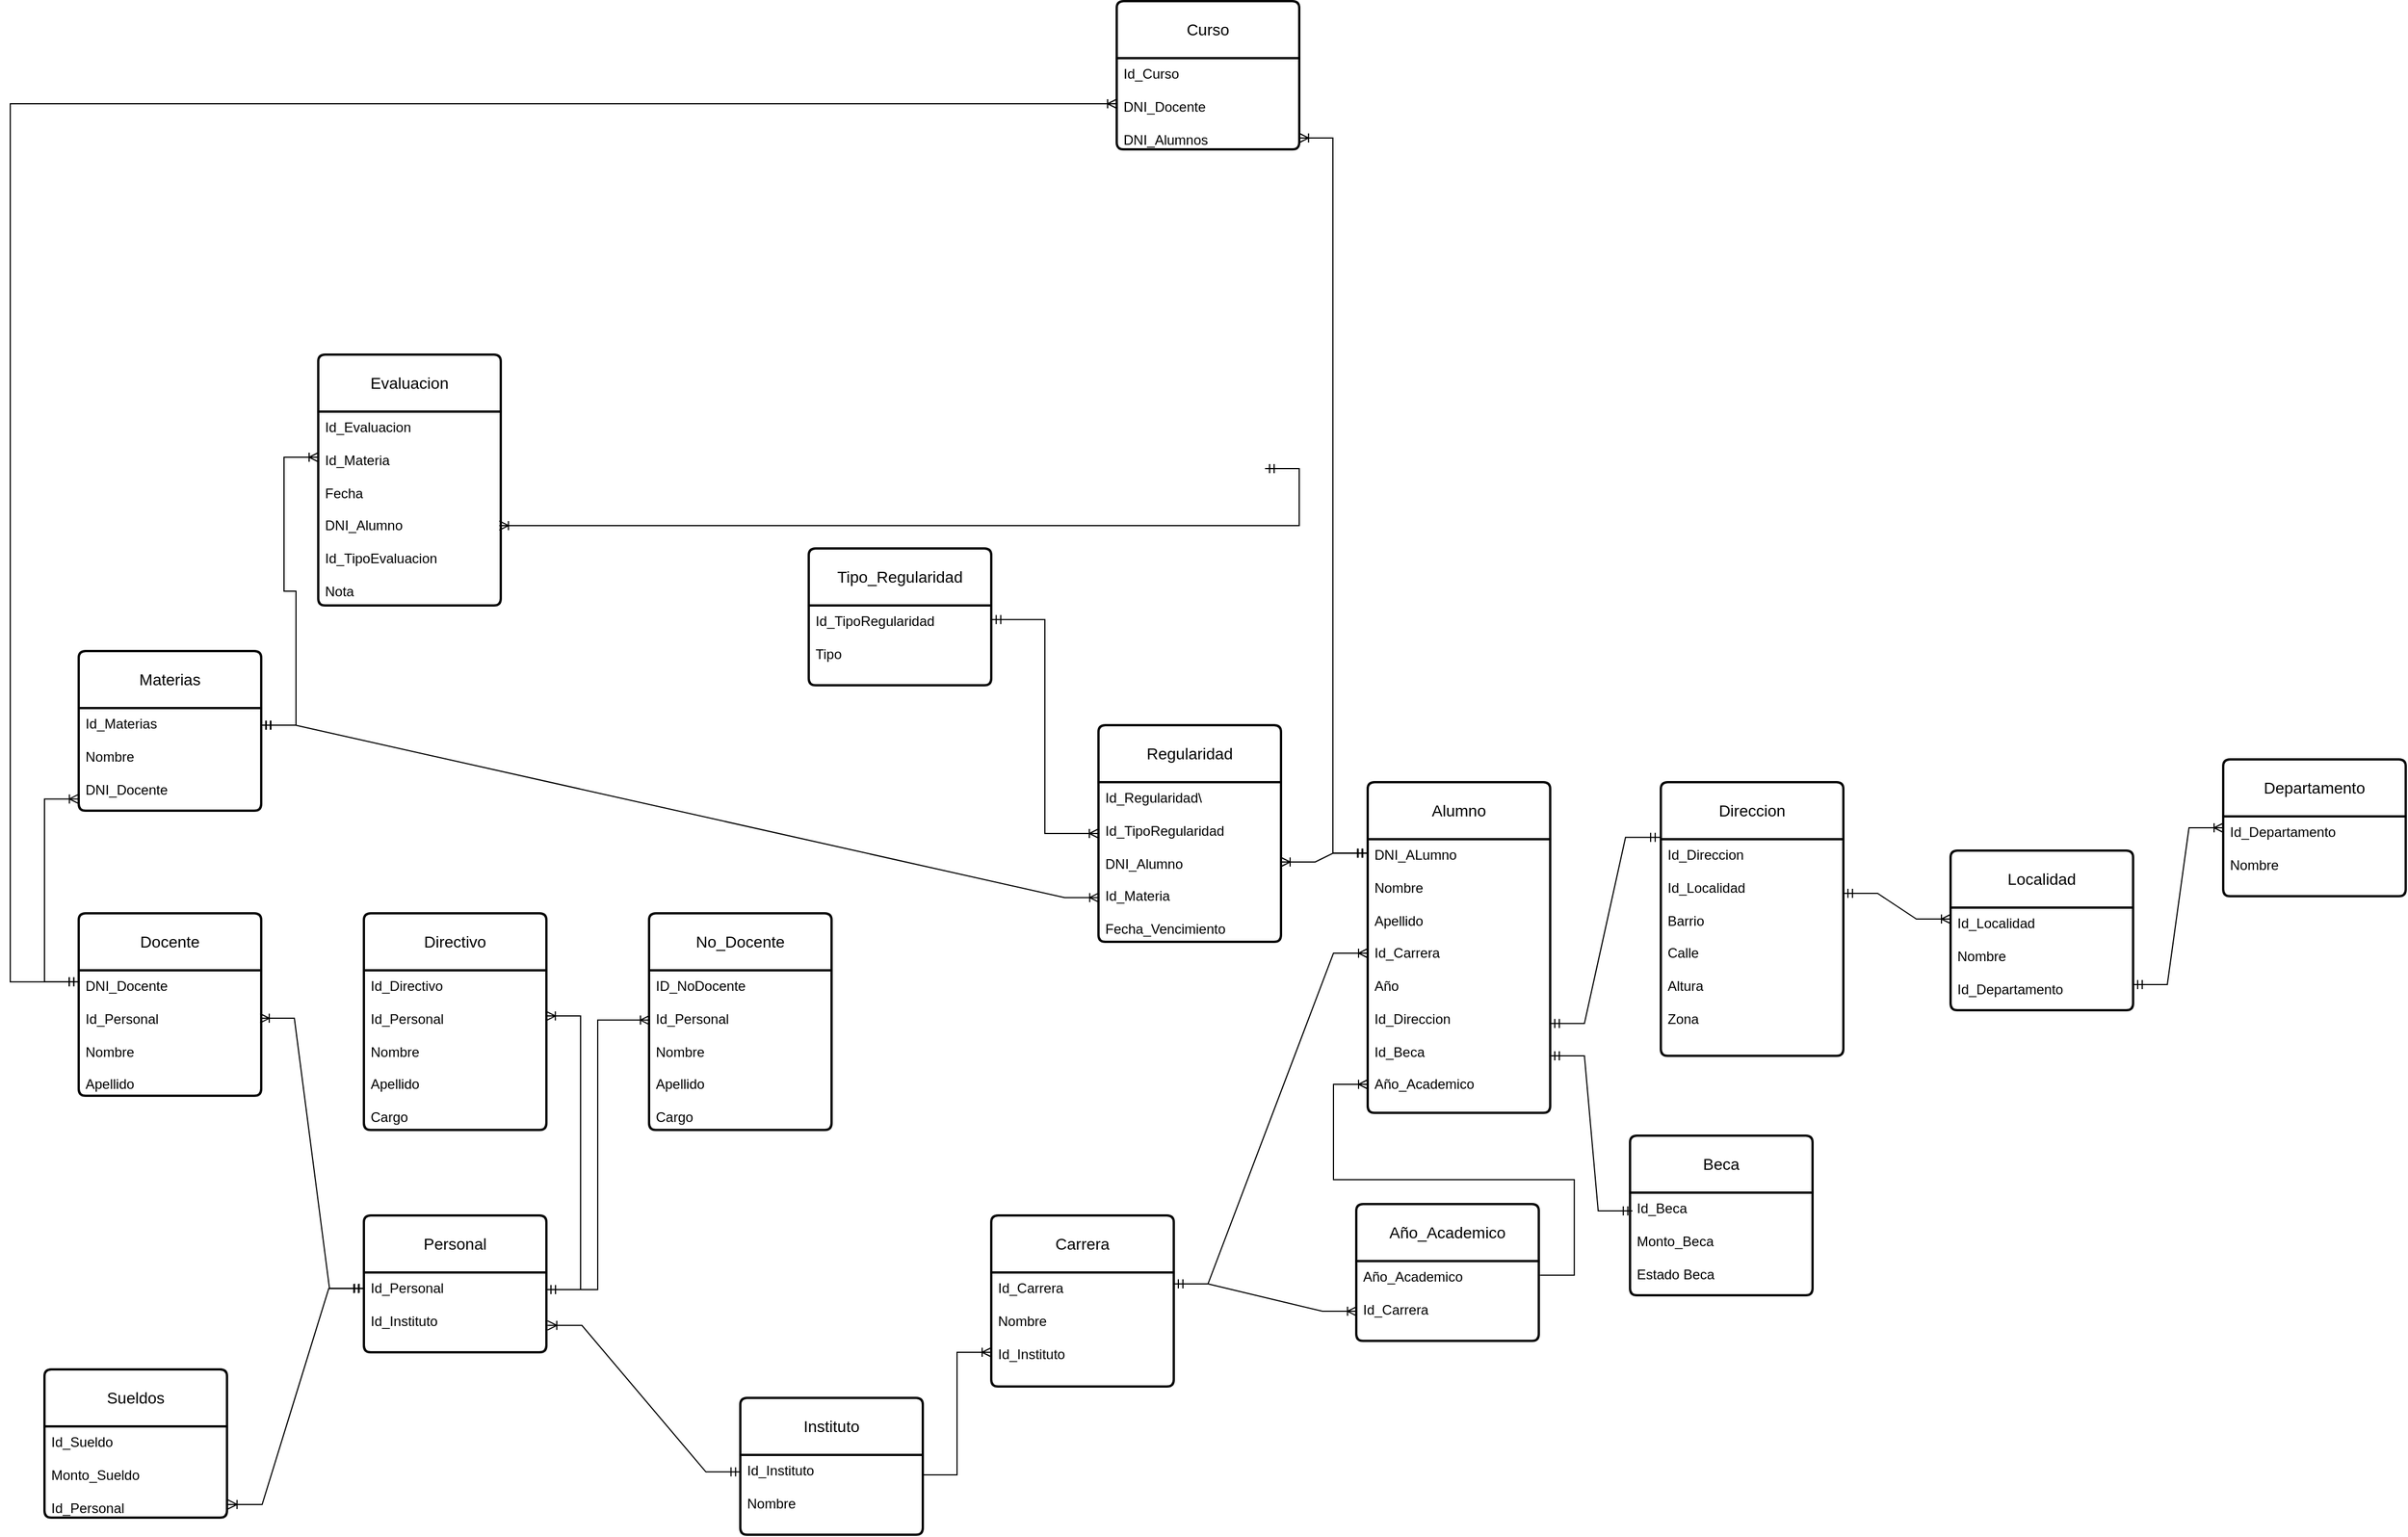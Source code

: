 <mxfile version="26.2.8">
  <diagram id="C5RBs43oDa-KdzZeNtuy" name="Page-1">
    <mxGraphModel dx="418" dy="1394" grid="1" gridSize="10" guides="1" tooltips="1" connect="1" arrows="1" fold="1" page="1" pageScale="1" pageWidth="827" pageHeight="1169" math="0" shadow="0">
      <root>
        <mxCell id="WIyWlLk6GJQsqaUBKTNV-0" />
        <mxCell id="WIyWlLk6GJQsqaUBKTNV-1" parent="WIyWlLk6GJQsqaUBKTNV-0" />
        <mxCell id="zxXiCDNfmofHqMb3xaW2-6" value="Instituto" style="swimlane;childLayout=stackLayout;horizontal=1;startSize=50;horizontalStack=0;rounded=1;fontSize=14;fontStyle=0;strokeWidth=2;resizeParent=0;resizeLast=1;shadow=0;dashed=0;align=center;arcSize=4;whiteSpace=wrap;html=1;" vertex="1" parent="WIyWlLk6GJQsqaUBKTNV-1">
          <mxGeometry x="820" y="465" width="160" height="120" as="geometry" />
        </mxCell>
        <mxCell id="zxXiCDNfmofHqMb3xaW2-7" value="Id_Instituto&lt;br&gt;&lt;br&gt;&lt;div&gt;Nombre&lt;/div&gt;" style="align=left;strokeColor=none;fillColor=none;spacingLeft=4;spacingRight=4;fontSize=12;verticalAlign=top;resizable=0;rotatable=0;part=1;html=1;whiteSpace=wrap;" vertex="1" parent="zxXiCDNfmofHqMb3xaW2-6">
          <mxGeometry y="50" width="160" height="70" as="geometry" />
        </mxCell>
        <mxCell id="zxXiCDNfmofHqMb3xaW2-8" value="Carrera" style="swimlane;childLayout=stackLayout;horizontal=1;startSize=50;horizontalStack=0;rounded=1;fontSize=14;fontStyle=0;strokeWidth=2;resizeParent=0;resizeLast=1;shadow=0;dashed=0;align=center;arcSize=4;whiteSpace=wrap;html=1;" vertex="1" parent="WIyWlLk6GJQsqaUBKTNV-1">
          <mxGeometry x="1040" y="305" width="160" height="150" as="geometry" />
        </mxCell>
        <mxCell id="zxXiCDNfmofHqMb3xaW2-9" value="Id_Carrera&lt;div&gt;&lt;br&gt;&lt;div&gt;Nombre&lt;/div&gt;&lt;div&gt;&lt;br&gt;&lt;/div&gt;&lt;div&gt;Id_Instituto&lt;br&gt;&lt;br&gt;&lt;/div&gt;&lt;/div&gt;" style="align=left;strokeColor=none;fillColor=none;spacingLeft=4;spacingRight=4;fontSize=12;verticalAlign=top;resizable=0;rotatable=0;part=1;html=1;whiteSpace=wrap;" vertex="1" parent="zxXiCDNfmofHqMb3xaW2-8">
          <mxGeometry y="50" width="160" height="100" as="geometry" />
        </mxCell>
        <mxCell id="zxXiCDNfmofHqMb3xaW2-12" value="" style="edgeStyle=entityRelationEdgeStyle;fontSize=12;html=1;endArrow=ERoneToMany;rounded=0;entryX=0.002;entryY=0.629;entryDx=0;entryDy=0;entryPerimeter=0;" edge="1" parent="WIyWlLk6GJQsqaUBKTNV-1" target="zxXiCDNfmofHqMb3xaW2-56">
          <mxGeometry width="100" height="100" relative="1" as="geometry">
            <mxPoint x="1200" y="365" as="sourcePoint" />
            <mxPoint x="1368.56" y="643.8" as="targetPoint" />
          </mxGeometry>
        </mxCell>
        <mxCell id="zxXiCDNfmofHqMb3xaW2-13" value="Alumno" style="swimlane;childLayout=stackLayout;horizontal=1;startSize=50;horizontalStack=0;rounded=1;fontSize=14;fontStyle=0;strokeWidth=2;resizeParent=0;resizeLast=1;shadow=0;dashed=0;align=center;arcSize=4;whiteSpace=wrap;html=1;" vertex="1" parent="WIyWlLk6GJQsqaUBKTNV-1">
          <mxGeometry x="1370" y="-75" width="160" height="290" as="geometry" />
        </mxCell>
        <mxCell id="zxXiCDNfmofHqMb3xaW2-14" value="DNI_ALumno&lt;div&gt;&lt;br&gt;&lt;/div&gt;&lt;div&gt;Nombre&lt;/div&gt;&lt;div&gt;&lt;br&gt;&lt;/div&gt;&lt;div&gt;Apellido&lt;/div&gt;&lt;div&gt;&lt;br&gt;&lt;/div&gt;&lt;div&gt;Id_Carrera&lt;/div&gt;&lt;div&gt;&lt;br&gt;&lt;/div&gt;&lt;div&gt;Año&lt;/div&gt;&lt;div&gt;&lt;br&gt;&lt;/div&gt;&lt;div&gt;Id_Direccion&lt;/div&gt;&lt;div&gt;&lt;br&gt;&lt;/div&gt;&lt;div&gt;Id_Beca&lt;/div&gt;&lt;div&gt;&lt;br&gt;&lt;/div&gt;&lt;div&gt;Año_Academico&lt;/div&gt;" style="align=left;strokeColor=none;fillColor=none;spacingLeft=4;spacingRight=4;fontSize=12;verticalAlign=top;resizable=0;rotatable=0;part=1;html=1;whiteSpace=wrap;" vertex="1" parent="zxXiCDNfmofHqMb3xaW2-13">
          <mxGeometry y="50" width="160" height="240" as="geometry" />
        </mxCell>
        <mxCell id="zxXiCDNfmofHqMb3xaW2-32" value="Direccion" style="swimlane;childLayout=stackLayout;horizontal=1;startSize=50;horizontalStack=0;rounded=1;fontSize=14;fontStyle=0;strokeWidth=2;resizeParent=0;resizeLast=1;shadow=0;dashed=0;align=center;arcSize=4;whiteSpace=wrap;html=1;" vertex="1" parent="WIyWlLk6GJQsqaUBKTNV-1">
          <mxGeometry x="1627" y="-75" width="160" height="240" as="geometry" />
        </mxCell>
        <mxCell id="zxXiCDNfmofHqMb3xaW2-33" value="Id_Direccion&lt;div&gt;&lt;br&gt;&lt;/div&gt;&lt;div&gt;Id_Localidad&lt;/div&gt;&lt;div&gt;&lt;br&gt;&lt;/div&gt;&lt;div&gt;Barrio&lt;/div&gt;&lt;div&gt;&lt;br&gt;&lt;/div&gt;&lt;div&gt;Calle&lt;/div&gt;&lt;div&gt;&lt;br&gt;&lt;/div&gt;&lt;div&gt;Altura&lt;/div&gt;&lt;div&gt;&lt;br&gt;&lt;/div&gt;&lt;div&gt;Zona&lt;/div&gt;" style="align=left;strokeColor=none;fillColor=none;spacingLeft=4;spacingRight=4;fontSize=12;verticalAlign=top;resizable=0;rotatable=0;part=1;html=1;whiteSpace=wrap;" vertex="1" parent="zxXiCDNfmofHqMb3xaW2-32">
          <mxGeometry y="50" width="160" height="190" as="geometry" />
        </mxCell>
        <mxCell id="zxXiCDNfmofHqMb3xaW2-34" value="Localidad" style="swimlane;childLayout=stackLayout;horizontal=1;startSize=50;horizontalStack=0;rounded=1;fontSize=14;fontStyle=0;strokeWidth=2;resizeParent=0;resizeLast=1;shadow=0;dashed=0;align=center;arcSize=4;whiteSpace=wrap;html=1;" vertex="1" parent="WIyWlLk6GJQsqaUBKTNV-1">
          <mxGeometry x="1881" y="-15" width="160" height="140" as="geometry" />
        </mxCell>
        <mxCell id="zxXiCDNfmofHqMb3xaW2-35" value="Id_Localidad&lt;div&gt;&lt;br&gt;&lt;/div&gt;&lt;div&gt;Nombre&lt;/div&gt;&lt;div&gt;&lt;br&gt;&lt;/div&gt;&lt;div&gt;Id_Departamento&lt;/div&gt;" style="align=left;strokeColor=none;fillColor=none;spacingLeft=4;spacingRight=4;fontSize=12;verticalAlign=top;resizable=0;rotatable=0;part=1;html=1;whiteSpace=wrap;" vertex="1" parent="zxXiCDNfmofHqMb3xaW2-34">
          <mxGeometry y="50" width="160" height="90" as="geometry" />
        </mxCell>
        <mxCell id="zxXiCDNfmofHqMb3xaW2-38" value="Departamento" style="swimlane;childLayout=stackLayout;horizontal=1;startSize=50;horizontalStack=0;rounded=1;fontSize=14;fontStyle=0;strokeWidth=2;resizeParent=0;resizeLast=1;shadow=0;dashed=0;align=center;arcSize=4;whiteSpace=wrap;html=1;" vertex="1" parent="WIyWlLk6GJQsqaUBKTNV-1">
          <mxGeometry x="2120" y="-95" width="160" height="120" as="geometry" />
        </mxCell>
        <mxCell id="zxXiCDNfmofHqMb3xaW2-39" value="Id_Departamento&lt;div&gt;&lt;br&gt;&lt;/div&gt;&lt;div&gt;Nombre&lt;/div&gt;" style="align=left;strokeColor=none;fillColor=none;spacingLeft=4;spacingRight=4;fontSize=12;verticalAlign=top;resizable=0;rotatable=0;part=1;html=1;whiteSpace=wrap;" vertex="1" parent="zxXiCDNfmofHqMb3xaW2-38">
          <mxGeometry y="50" width="160" height="70" as="geometry" />
        </mxCell>
        <mxCell id="zxXiCDNfmofHqMb3xaW2-43" value="" style="edgeStyle=entityRelationEdgeStyle;fontSize=12;html=1;endArrow=ERoneToMany;startArrow=ERmandOne;rounded=0;" edge="1" parent="WIyWlLk6GJQsqaUBKTNV-1">
          <mxGeometry width="100" height="100" relative="1" as="geometry">
            <mxPoint x="1200" y="365" as="sourcePoint" />
            <mxPoint x="1370" y="75" as="targetPoint" />
          </mxGeometry>
        </mxCell>
        <mxCell id="zxXiCDNfmofHqMb3xaW2-44" value="" style="edgeStyle=entityRelationEdgeStyle;fontSize=12;html=1;endArrow=ERoneToMany;rounded=0;exitX=1;exitY=0.25;exitDx=0;exitDy=0;" edge="1" parent="WIyWlLk6GJQsqaUBKTNV-1" source="zxXiCDNfmofHqMb3xaW2-7">
          <mxGeometry width="100" height="100" relative="1" as="geometry">
            <mxPoint x="940" y="525" as="sourcePoint" />
            <mxPoint x="1040" y="425" as="targetPoint" />
          </mxGeometry>
        </mxCell>
        <mxCell id="zxXiCDNfmofHqMb3xaW2-46" value="" style="edgeStyle=entityRelationEdgeStyle;fontSize=12;html=1;endArrow=ERoneToMany;startArrow=ERmandOne;rounded=0;exitX=1;exitY=0.25;exitDx=0;exitDy=0;" edge="1" parent="WIyWlLk6GJQsqaUBKTNV-1" source="zxXiCDNfmofHqMb3xaW2-33">
          <mxGeometry width="100" height="100" relative="1" as="geometry">
            <mxPoint x="1781" y="145" as="sourcePoint" />
            <mxPoint x="1881" y="45" as="targetPoint" />
            <Array as="points">
              <mxPoint x="1831" y="35" />
            </Array>
          </mxGeometry>
        </mxCell>
        <mxCell id="zxXiCDNfmofHqMb3xaW2-47" value="" style="edgeStyle=entityRelationEdgeStyle;fontSize=12;html=1;endArrow=ERoneToMany;startArrow=ERmandOne;rounded=0;exitX=1;exitY=0.75;exitDx=0;exitDy=0;" edge="1" parent="WIyWlLk6GJQsqaUBKTNV-1" source="zxXiCDNfmofHqMb3xaW2-35">
          <mxGeometry width="100" height="100" relative="1" as="geometry">
            <mxPoint x="2020" y="65" as="sourcePoint" />
            <mxPoint x="2120" y="-35" as="targetPoint" />
          </mxGeometry>
        </mxCell>
        <mxCell id="zxXiCDNfmofHqMb3xaW2-49" value="" style="edgeStyle=entityRelationEdgeStyle;fontSize=12;html=1;endArrow=ERmandOne;startArrow=ERmandOne;rounded=0;exitX=1.001;exitY=0.845;exitDx=0;exitDy=0;exitPerimeter=0;entryX=-0.005;entryY=0.075;entryDx=0;entryDy=0;entryPerimeter=0;" edge="1" parent="WIyWlLk6GJQsqaUBKTNV-1">
          <mxGeometry width="100" height="100" relative="1" as="geometry">
            <mxPoint x="1530" y="136.6" as="sourcePoint" />
            <mxPoint x="1626.04" y="-26.6" as="targetPoint" />
          </mxGeometry>
        </mxCell>
        <mxCell id="zxXiCDNfmofHqMb3xaW2-51" value="Beca" style="swimlane;childLayout=stackLayout;horizontal=1;startSize=50;horizontalStack=0;rounded=1;fontSize=14;fontStyle=0;strokeWidth=2;resizeParent=0;resizeLast=1;shadow=0;dashed=0;align=center;arcSize=4;whiteSpace=wrap;html=1;" vertex="1" parent="WIyWlLk6GJQsqaUBKTNV-1">
          <mxGeometry x="1600" y="235" width="160" height="140" as="geometry" />
        </mxCell>
        <mxCell id="zxXiCDNfmofHqMb3xaW2-52" value="Id_Beca&lt;div&gt;&lt;br&gt;&lt;/div&gt;&lt;div&gt;Monto_Beca&lt;/div&gt;&lt;div&gt;&lt;br&gt;&lt;/div&gt;&lt;div&gt;Estado Beca&lt;/div&gt;" style="align=left;strokeColor=none;fillColor=none;spacingLeft=4;spacingRight=4;fontSize=12;verticalAlign=top;resizable=0;rotatable=0;part=1;html=1;whiteSpace=wrap;" vertex="1" parent="zxXiCDNfmofHqMb3xaW2-51">
          <mxGeometry y="50" width="160" height="90" as="geometry" />
        </mxCell>
        <mxCell id="zxXiCDNfmofHqMb3xaW2-53" value="" style="edgeStyle=entityRelationEdgeStyle;fontSize=12;html=1;endArrow=ERmandOne;startArrow=ERmandOne;rounded=0;entryX=0.013;entryY=0.178;entryDx=0;entryDy=0;entryPerimeter=0;" edge="1" parent="WIyWlLk6GJQsqaUBKTNV-1" target="zxXiCDNfmofHqMb3xaW2-52">
          <mxGeometry width="100" height="100" relative="1" as="geometry">
            <mxPoint x="1530" y="165" as="sourcePoint" />
            <mxPoint x="1596" y="291.99" as="targetPoint" />
          </mxGeometry>
        </mxCell>
        <mxCell id="zxXiCDNfmofHqMb3xaW2-55" value="Año_Academico" style="swimlane;childLayout=stackLayout;horizontal=1;startSize=50;horizontalStack=0;rounded=1;fontSize=14;fontStyle=0;strokeWidth=2;resizeParent=0;resizeLast=1;shadow=0;dashed=0;align=center;arcSize=4;whiteSpace=wrap;html=1;" vertex="1" parent="WIyWlLk6GJQsqaUBKTNV-1">
          <mxGeometry x="1360" y="295" width="160" height="120" as="geometry" />
        </mxCell>
        <mxCell id="zxXiCDNfmofHqMb3xaW2-56" value="Año_Academico&lt;div&gt;&lt;br&gt;&lt;/div&gt;&lt;div&gt;Id_Carrera&lt;/div&gt;" style="align=left;strokeColor=none;fillColor=none;spacingLeft=4;spacingRight=4;fontSize=12;verticalAlign=top;resizable=0;rotatable=0;part=1;html=1;whiteSpace=wrap;" vertex="1" parent="zxXiCDNfmofHqMb3xaW2-55">
          <mxGeometry y="50" width="160" height="70" as="geometry" />
        </mxCell>
        <mxCell id="zxXiCDNfmofHqMb3xaW2-58" value="" style="edgeStyle=entityRelationEdgeStyle;fontSize=12;html=1;endArrow=ERoneToMany;rounded=0;exitX=1.007;exitY=0.176;exitDx=0;exitDy=0;exitPerimeter=0;" edge="1" parent="WIyWlLk6GJQsqaUBKTNV-1" source="zxXiCDNfmofHqMb3xaW2-56">
          <mxGeometry width="100" height="100" relative="1" as="geometry">
            <mxPoint x="1523.86" y="327.95" as="sourcePoint" />
            <mxPoint x="1370" y="190" as="targetPoint" />
            <Array as="points">
              <mxPoint x="1396.14" y="325" />
            </Array>
          </mxGeometry>
        </mxCell>
        <mxCell id="zxXiCDNfmofHqMb3xaW2-60" value="Regularidad" style="swimlane;childLayout=stackLayout;horizontal=1;startSize=50;horizontalStack=0;rounded=1;fontSize=14;fontStyle=0;strokeWidth=2;resizeParent=0;resizeLast=1;shadow=0;dashed=0;align=center;arcSize=4;whiteSpace=wrap;html=1;" vertex="1" parent="WIyWlLk6GJQsqaUBKTNV-1">
          <mxGeometry x="1134" y="-125" width="160" height="190" as="geometry" />
        </mxCell>
        <mxCell id="zxXiCDNfmofHqMb3xaW2-61" value="Id_Regularidad\&lt;div&gt;&lt;br&gt;&lt;/div&gt;&lt;div&gt;Id_TipoRegularidad&lt;/div&gt;&lt;div&gt;&lt;br&gt;&lt;/div&gt;&lt;div&gt;DNI_Alumno&lt;/div&gt;&lt;div&gt;&lt;br&gt;&lt;/div&gt;&lt;div&gt;Id_Materia&lt;/div&gt;&lt;div&gt;&lt;br&gt;&lt;/div&gt;&lt;div&gt;Fecha_Vencimiento&lt;/div&gt;" style="align=left;strokeColor=none;fillColor=none;spacingLeft=4;spacingRight=4;fontSize=12;verticalAlign=top;resizable=0;rotatable=0;part=1;html=1;whiteSpace=wrap;" vertex="1" parent="zxXiCDNfmofHqMb3xaW2-60">
          <mxGeometry y="50" width="160" height="140" as="geometry" />
        </mxCell>
        <mxCell id="zxXiCDNfmofHqMb3xaW2-62" value="" style="edgeStyle=entityRelationEdgeStyle;fontSize=12;html=1;endArrow=ERoneToMany;startArrow=ERmandOne;rounded=0;exitX=-0.002;exitY=0.051;exitDx=0;exitDy=0;exitPerimeter=0;" edge="1" parent="WIyWlLk6GJQsqaUBKTNV-1" source="zxXiCDNfmofHqMb3xaW2-14" target="zxXiCDNfmofHqMb3xaW2-61">
          <mxGeometry width="100" height="100" relative="1" as="geometry">
            <mxPoint x="1270" y="85" as="sourcePoint" />
            <mxPoint x="1370" y="-15" as="targetPoint" />
          </mxGeometry>
        </mxCell>
        <mxCell id="zxXiCDNfmofHqMb3xaW2-63" value="Tipo_Regularidad" style="swimlane;childLayout=stackLayout;horizontal=1;startSize=50;horizontalStack=0;rounded=1;fontSize=14;fontStyle=0;strokeWidth=2;resizeParent=0;resizeLast=1;shadow=0;dashed=0;align=center;arcSize=4;whiteSpace=wrap;html=1;" vertex="1" parent="WIyWlLk6GJQsqaUBKTNV-1">
          <mxGeometry x="880" y="-280" width="160" height="120" as="geometry" />
        </mxCell>
        <mxCell id="zxXiCDNfmofHqMb3xaW2-64" value="Id_TipoRegularidad&lt;div&gt;&lt;br&gt;&lt;/div&gt;&lt;div&gt;Tipo&lt;/div&gt;" style="align=left;strokeColor=none;fillColor=none;spacingLeft=4;spacingRight=4;fontSize=12;verticalAlign=top;resizable=0;rotatable=0;part=1;html=1;whiteSpace=wrap;" vertex="1" parent="zxXiCDNfmofHqMb3xaW2-63">
          <mxGeometry y="50" width="160" height="70" as="geometry" />
        </mxCell>
        <mxCell id="zxXiCDNfmofHqMb3xaW2-65" value="" style="edgeStyle=elbowEdgeStyle;fontSize=12;html=1;endArrow=ERoneToMany;startArrow=ERmandOne;rounded=0;entryX=0;entryY=0.5;entryDx=0;entryDy=0;exitX=1.002;exitY=0.176;exitDx=0;exitDy=0;exitPerimeter=0;" edge="1" parent="WIyWlLk6GJQsqaUBKTNV-1" source="zxXiCDNfmofHqMb3xaW2-64" target="zxXiCDNfmofHqMb3xaW2-60">
          <mxGeometry width="100" height="100" relative="1" as="geometry">
            <mxPoint x="860" y="-212.5" as="sourcePoint" />
            <mxPoint x="1113.36" y="24.68" as="targetPoint" />
          </mxGeometry>
        </mxCell>
        <mxCell id="zxXiCDNfmofHqMb3xaW2-66" value="Personal" style="swimlane;childLayout=stackLayout;horizontal=1;startSize=50;horizontalStack=0;rounded=1;fontSize=14;fontStyle=0;strokeWidth=2;resizeParent=0;resizeLast=1;shadow=0;dashed=0;align=center;arcSize=4;whiteSpace=wrap;html=1;" vertex="1" parent="WIyWlLk6GJQsqaUBKTNV-1">
          <mxGeometry x="490" y="305" width="160" height="120" as="geometry" />
        </mxCell>
        <mxCell id="zxXiCDNfmofHqMb3xaW2-67" value="Id_Personal&lt;div&gt;&lt;br&gt;&lt;/div&gt;&lt;div&gt;Id_Instituto&lt;/div&gt;" style="align=left;strokeColor=none;fillColor=none;spacingLeft=4;spacingRight=4;fontSize=12;verticalAlign=top;resizable=0;rotatable=0;part=1;html=1;whiteSpace=wrap;" vertex="1" parent="zxXiCDNfmofHqMb3xaW2-66">
          <mxGeometry y="50" width="160" height="70" as="geometry" />
        </mxCell>
        <mxCell id="zxXiCDNfmofHqMb3xaW2-68" value="" style="edgeStyle=entityRelationEdgeStyle;fontSize=12;html=1;endArrow=ERoneToMany;startArrow=ERmandOne;rounded=0;exitX=-0.001;exitY=0.213;exitDx=0;exitDy=0;entryX=1.007;entryY=0.663;entryDx=0;entryDy=0;entryPerimeter=0;exitPerimeter=0;" edge="1" parent="WIyWlLk6GJQsqaUBKTNV-1" source="zxXiCDNfmofHqMb3xaW2-7" target="zxXiCDNfmofHqMb3xaW2-67">
          <mxGeometry width="100" height="100" relative="1" as="geometry">
            <mxPoint x="640" y="500" as="sourcePoint" />
            <mxPoint x="740" y="400" as="targetPoint" />
          </mxGeometry>
        </mxCell>
        <mxCell id="zxXiCDNfmofHqMb3xaW2-69" value="Docente" style="swimlane;childLayout=stackLayout;horizontal=1;startSize=50;horizontalStack=0;rounded=1;fontSize=14;fontStyle=0;strokeWidth=2;resizeParent=0;resizeLast=1;shadow=0;dashed=0;align=center;arcSize=4;whiteSpace=wrap;html=1;" vertex="1" parent="WIyWlLk6GJQsqaUBKTNV-1">
          <mxGeometry x="240" y="40" width="160" height="160" as="geometry" />
        </mxCell>
        <mxCell id="zxXiCDNfmofHqMb3xaW2-70" value="DNI_Docente&lt;div&gt;&lt;br&gt;&lt;/div&gt;&lt;div&gt;Id_Personal&lt;/div&gt;&lt;div&gt;&lt;br&gt;&lt;/div&gt;&lt;div&gt;Nombre&lt;/div&gt;&lt;div&gt;&lt;br&gt;&lt;/div&gt;&lt;div&gt;Apellido&lt;/div&gt;" style="align=left;strokeColor=none;fillColor=none;spacingLeft=4;spacingRight=4;fontSize=12;verticalAlign=top;resizable=0;rotatable=0;part=1;html=1;whiteSpace=wrap;" vertex="1" parent="zxXiCDNfmofHqMb3xaW2-69">
          <mxGeometry y="50" width="160" height="110" as="geometry" />
        </mxCell>
        <mxCell id="zxXiCDNfmofHqMb3xaW2-81" value="No_Docente" style="swimlane;childLayout=stackLayout;horizontal=1;startSize=50;horizontalStack=0;rounded=1;fontSize=14;fontStyle=0;strokeWidth=2;resizeParent=0;resizeLast=1;shadow=0;dashed=0;align=center;arcSize=4;whiteSpace=wrap;html=1;" vertex="1" parent="WIyWlLk6GJQsqaUBKTNV-1">
          <mxGeometry x="740" y="40" width="160" height="190" as="geometry" />
        </mxCell>
        <mxCell id="zxXiCDNfmofHqMb3xaW2-82" value="ID_NoDocente&lt;div&gt;&lt;br&gt;&lt;/div&gt;&lt;div&gt;Id_Personal&lt;/div&gt;&lt;div&gt;&lt;br&gt;&lt;/div&gt;&lt;div&gt;Nombre&lt;/div&gt;&lt;div&gt;&lt;br&gt;&lt;/div&gt;&lt;div&gt;Apellido&lt;/div&gt;&lt;div&gt;&lt;br&gt;&lt;/div&gt;&lt;div&gt;Cargo&lt;/div&gt;" style="align=left;strokeColor=none;fillColor=none;spacingLeft=4;spacingRight=4;fontSize=12;verticalAlign=top;resizable=0;rotatable=0;part=1;html=1;whiteSpace=wrap;" vertex="1" parent="zxXiCDNfmofHqMb3xaW2-81">
          <mxGeometry y="50" width="160" height="140" as="geometry" />
        </mxCell>
        <mxCell id="zxXiCDNfmofHqMb3xaW2-83" value="Directivo" style="swimlane;childLayout=stackLayout;horizontal=1;startSize=50;horizontalStack=0;rounded=1;fontSize=14;fontStyle=0;strokeWidth=2;resizeParent=0;resizeLast=1;shadow=0;dashed=0;align=center;arcSize=4;whiteSpace=wrap;html=1;" vertex="1" parent="WIyWlLk6GJQsqaUBKTNV-1">
          <mxGeometry x="490" y="40" width="160" height="190" as="geometry" />
        </mxCell>
        <mxCell id="zxXiCDNfmofHqMb3xaW2-84" value="Id_Directivo&lt;div&gt;&lt;br&gt;&lt;/div&gt;&lt;div&gt;Id_Personal&lt;br&gt;&lt;div&gt;&lt;br&gt;&lt;/div&gt;&lt;div&gt;Nombre&lt;/div&gt;&lt;div&gt;&lt;br&gt;&lt;/div&gt;&lt;div&gt;Apellido&lt;/div&gt;&lt;div&gt;&lt;br&gt;&lt;/div&gt;&lt;div&gt;Cargo&lt;/div&gt;&lt;/div&gt;" style="align=left;strokeColor=none;fillColor=none;spacingLeft=4;spacingRight=4;fontSize=12;verticalAlign=top;resizable=0;rotatable=0;part=1;html=1;whiteSpace=wrap;" vertex="1" parent="zxXiCDNfmofHqMb3xaW2-83">
          <mxGeometry y="50" width="160" height="140" as="geometry" />
        </mxCell>
        <mxCell id="zxXiCDNfmofHqMb3xaW2-85" value="" style="edgeStyle=entityRelationEdgeStyle;fontSize=12;html=1;endArrow=ERoneToMany;startArrow=ERmandOne;rounded=0;exitX=-0.001;exitY=0.199;exitDx=0;exitDy=0;entryX=0.994;entryY=0.382;entryDx=0;entryDy=0;entryPerimeter=0;exitPerimeter=0;" edge="1" parent="WIyWlLk6GJQsqaUBKTNV-1" source="zxXiCDNfmofHqMb3xaW2-67" target="zxXiCDNfmofHqMb3xaW2-70">
          <mxGeometry width="100" height="100" relative="1" as="geometry">
            <mxPoint x="300" y="230" as="sourcePoint" />
            <mxPoint x="400" y="130" as="targetPoint" />
          </mxGeometry>
        </mxCell>
        <mxCell id="zxXiCDNfmofHqMb3xaW2-86" value="" style="edgeStyle=entityRelationEdgeStyle;fontSize=12;html=1;endArrow=ERoneToMany;startArrow=ERmandOne;rounded=0;entryX=0.999;entryY=0.286;entryDx=0;entryDy=0;entryPerimeter=0;" edge="1" parent="WIyWlLk6GJQsqaUBKTNV-1" target="zxXiCDNfmofHqMb3xaW2-84">
          <mxGeometry width="100" height="100" relative="1" as="geometry">
            <mxPoint x="650" y="370" as="sourcePoint" />
            <mxPoint x="790" y="270" as="targetPoint" />
          </mxGeometry>
        </mxCell>
        <mxCell id="zxXiCDNfmofHqMb3xaW2-91" value="" style="fontSize=12;html=1;endArrow=ERoneToMany;startArrow=ERmandOne;rounded=0;edgeStyle=elbowEdgeStyle;entryX=0.003;entryY=0.312;entryDx=0;entryDy=0;entryPerimeter=0;" edge="1" parent="WIyWlLk6GJQsqaUBKTNV-1" target="zxXiCDNfmofHqMb3xaW2-82">
          <mxGeometry width="100" height="100" relative="1" as="geometry">
            <mxPoint x="650" y="370" as="sourcePoint" />
            <mxPoint x="1130" y="200" as="targetPoint" />
          </mxGeometry>
        </mxCell>
        <mxCell id="zxXiCDNfmofHqMb3xaW2-93" value="Sueldos" style="swimlane;childLayout=stackLayout;horizontal=1;startSize=50;horizontalStack=0;rounded=1;fontSize=14;fontStyle=0;strokeWidth=2;resizeParent=0;resizeLast=1;shadow=0;dashed=0;align=center;arcSize=4;whiteSpace=wrap;html=1;" vertex="1" parent="WIyWlLk6GJQsqaUBKTNV-1">
          <mxGeometry x="210" y="440" width="160" height="130" as="geometry" />
        </mxCell>
        <mxCell id="zxXiCDNfmofHqMb3xaW2-94" value="Id_Sueldo&lt;div&gt;&lt;br&gt;&lt;/div&gt;&lt;div&gt;Monto_Sueldo&lt;/div&gt;&lt;div&gt;&lt;br&gt;&lt;/div&gt;&lt;div&gt;Id_Personal&lt;/div&gt;" style="align=left;strokeColor=none;fillColor=none;spacingLeft=4;spacingRight=4;fontSize=12;verticalAlign=top;resizable=0;rotatable=0;part=1;html=1;whiteSpace=wrap;" vertex="1" parent="zxXiCDNfmofHqMb3xaW2-93">
          <mxGeometry y="50" width="160" height="80" as="geometry" />
        </mxCell>
        <mxCell id="zxXiCDNfmofHqMb3xaW2-95" value="" style="edgeStyle=entityRelationEdgeStyle;fontSize=12;html=1;endArrow=ERoneToMany;startArrow=ERmandOne;rounded=0;entryX=1.005;entryY=0.856;entryDx=0;entryDy=0;entryPerimeter=0;exitX=-0.005;exitY=0.201;exitDx=0;exitDy=0;exitPerimeter=0;" edge="1" parent="WIyWlLk6GJQsqaUBKTNV-1" source="zxXiCDNfmofHqMb3xaW2-67" target="zxXiCDNfmofHqMb3xaW2-94">
          <mxGeometry width="100" height="100" relative="1" as="geometry">
            <mxPoint x="410" y="570" as="sourcePoint" />
            <mxPoint x="510" y="470" as="targetPoint" />
          </mxGeometry>
        </mxCell>
        <mxCell id="zxXiCDNfmofHqMb3xaW2-96" value="Curso" style="swimlane;childLayout=stackLayout;horizontal=1;startSize=50;horizontalStack=0;rounded=1;fontSize=14;fontStyle=0;strokeWidth=2;resizeParent=0;resizeLast=1;shadow=0;dashed=0;align=center;arcSize=4;whiteSpace=wrap;html=1;" vertex="1" parent="WIyWlLk6GJQsqaUBKTNV-1">
          <mxGeometry x="1150" y="-760" width="160" height="130" as="geometry" />
        </mxCell>
        <mxCell id="zxXiCDNfmofHqMb3xaW2-97" value="Id_Curso&lt;div&gt;&lt;br&gt;&lt;/div&gt;&lt;div&gt;DNI_Docente&lt;/div&gt;&lt;div&gt;&lt;br&gt;&lt;/div&gt;&lt;div&gt;DNI_Alumnos&lt;/div&gt;" style="align=left;strokeColor=none;fillColor=none;spacingLeft=4;spacingRight=4;fontSize=12;verticalAlign=top;resizable=0;rotatable=0;part=1;html=1;whiteSpace=wrap;" vertex="1" parent="zxXiCDNfmofHqMb3xaW2-96">
          <mxGeometry y="50" width="160" height="80" as="geometry" />
        </mxCell>
        <mxCell id="zxXiCDNfmofHqMb3xaW2-99" value="" style="edgeStyle=elbowEdgeStyle;fontSize=12;html=1;endArrow=ERoneToMany;startArrow=ERmandOne;rounded=0;entryX=1;entryY=1;entryDx=0;entryDy=0;exitX=-0.006;exitY=0.051;exitDx=0;exitDy=0;exitPerimeter=0;" edge="1" parent="WIyWlLk6GJQsqaUBKTNV-1" source="zxXiCDNfmofHqMb3xaW2-14">
          <mxGeometry width="100" height="100" relative="1" as="geometry">
            <mxPoint x="1370" y="-23" as="sourcePoint" />
            <mxPoint x="1310.16" y="-640" as="targetPoint" />
          </mxGeometry>
        </mxCell>
        <mxCell id="zxXiCDNfmofHqMb3xaW2-101" value="" style="edgeStyle=orthogonalEdgeStyle;fontSize=12;html=1;endArrow=ERoneToMany;startArrow=ERmandOne;rounded=0;exitX=-0.002;exitY=0.092;exitDx=0;exitDy=0;exitPerimeter=0;entryX=0;entryY=0.5;entryDx=0;entryDy=0;" edge="1" parent="WIyWlLk6GJQsqaUBKTNV-1" source="zxXiCDNfmofHqMb3xaW2-70" target="zxXiCDNfmofHqMb3xaW2-97">
          <mxGeometry width="100" height="100" relative="1" as="geometry">
            <mxPoint x="670" y="-50" as="sourcePoint" />
            <mxPoint x="1130" y="-560" as="targetPoint" />
            <Array as="points">
              <mxPoint x="180" y="100" />
              <mxPoint x="180" y="-670" />
            </Array>
          </mxGeometry>
        </mxCell>
        <mxCell id="zxXiCDNfmofHqMb3xaW2-102" value="Materias" style="swimlane;childLayout=stackLayout;horizontal=1;startSize=50;horizontalStack=0;rounded=1;fontSize=14;fontStyle=0;strokeWidth=2;resizeParent=0;resizeLast=1;shadow=0;dashed=0;align=center;arcSize=4;whiteSpace=wrap;html=1;" vertex="1" parent="WIyWlLk6GJQsqaUBKTNV-1">
          <mxGeometry x="240" y="-190" width="160" height="140" as="geometry" />
        </mxCell>
        <mxCell id="zxXiCDNfmofHqMb3xaW2-103" value="Id_Materias&lt;div&gt;&lt;br&gt;&lt;/div&gt;&lt;div&gt;Nombre&lt;/div&gt;&lt;div&gt;&lt;br&gt;&lt;/div&gt;&lt;div&gt;DNI_Docente&lt;/div&gt;" style="align=left;strokeColor=none;fillColor=none;spacingLeft=4;spacingRight=4;fontSize=12;verticalAlign=top;resizable=0;rotatable=0;part=1;html=1;whiteSpace=wrap;" vertex="1" parent="zxXiCDNfmofHqMb3xaW2-102">
          <mxGeometry y="50" width="160" height="90" as="geometry" />
        </mxCell>
        <mxCell id="zxXiCDNfmofHqMb3xaW2-105" value="" style="edgeStyle=elbowEdgeStyle;fontSize=12;html=1;endArrow=ERoneToMany;startArrow=ERmandOne;rounded=0;exitX=-0.002;exitY=0.091;exitDx=0;exitDy=0;exitPerimeter=0;entryX=-0.001;entryY=0.886;entryDx=0;entryDy=0;entryPerimeter=0;elbow=vertical;" edge="1" parent="WIyWlLk6GJQsqaUBKTNV-1" source="zxXiCDNfmofHqMb3xaW2-70" target="zxXiCDNfmofHqMb3xaW2-103">
          <mxGeometry width="100" height="100" relative="1" as="geometry">
            <mxPoint x="120" y="90" as="sourcePoint" />
            <mxPoint x="220" y="-10" as="targetPoint" />
            <Array as="points">
              <mxPoint x="210" y="14" />
            </Array>
          </mxGeometry>
        </mxCell>
        <mxCell id="zxXiCDNfmofHqMb3xaW2-106" value="" style="edgeStyle=entityRelationEdgeStyle;fontSize=12;html=1;endArrow=ERoneToMany;startArrow=ERmandOne;rounded=0;entryX=0.002;entryY=0.723;entryDx=0;entryDy=0;entryPerimeter=0;" edge="1" parent="WIyWlLk6GJQsqaUBKTNV-1" target="zxXiCDNfmofHqMb3xaW2-61">
          <mxGeometry width="100" height="100" relative="1" as="geometry">
            <mxPoint x="400" y="-125" as="sourcePoint" />
            <mxPoint x="500" y="-225" as="targetPoint" />
          </mxGeometry>
        </mxCell>
        <mxCell id="zxXiCDNfmofHqMb3xaW2-107" value="Evaluacion" style="swimlane;childLayout=stackLayout;horizontal=1;startSize=50;horizontalStack=0;rounded=1;fontSize=14;fontStyle=0;strokeWidth=2;resizeParent=0;resizeLast=1;shadow=0;dashed=0;align=center;arcSize=4;whiteSpace=wrap;html=1;" vertex="1" parent="WIyWlLk6GJQsqaUBKTNV-1">
          <mxGeometry x="450" y="-450" width="160" height="220" as="geometry" />
        </mxCell>
        <mxCell id="zxXiCDNfmofHqMb3xaW2-108" value="Id_Evaluacion&lt;div&gt;&lt;br&gt;&lt;/div&gt;&lt;div&gt;Id_Materia&lt;/div&gt;&lt;div&gt;&lt;br&gt;&lt;/div&gt;&lt;div&gt;Fecha&lt;/div&gt;&lt;div&gt;&lt;br&gt;&lt;/div&gt;&lt;div&gt;DNI_Alumno&lt;/div&gt;&lt;div&gt;&lt;br&gt;&lt;/div&gt;&lt;div&gt;Id_TipoEvaluacion&lt;/div&gt;&lt;div&gt;&lt;br&gt;&lt;/div&gt;&lt;div&gt;Nota&lt;/div&gt;" style="align=left;strokeColor=none;fillColor=none;spacingLeft=4;spacingRight=4;fontSize=12;verticalAlign=top;resizable=0;rotatable=0;part=1;html=1;whiteSpace=wrap;" vertex="1" parent="zxXiCDNfmofHqMb3xaW2-107">
          <mxGeometry y="50" width="160" height="170" as="geometry" />
        </mxCell>
        <mxCell id="zxXiCDNfmofHqMb3xaW2-110" value="" style="edgeStyle=entityRelationEdgeStyle;fontSize=12;html=1;endArrow=ERoneToMany;startArrow=ERmandOne;rounded=0;entryX=0.992;entryY=0.588;entryDx=0;entryDy=0;entryPerimeter=0;" edge="1" parent="zxXiCDNfmofHqMb3xaW2-107" target="zxXiCDNfmofHqMb3xaW2-108">
          <mxGeometry width="100" height="100" relative="1" as="geometry">
            <mxPoint x="830" y="100" as="sourcePoint" />
            <mxPoint x="160" y="150" as="targetPoint" />
          </mxGeometry>
        </mxCell>
        <mxCell id="zxXiCDNfmofHqMb3xaW2-109" value="" style="edgeStyle=entityRelationEdgeStyle;fontSize=12;html=1;endArrow=ERoneToMany;startArrow=ERmandOne;rounded=0;exitX=1.003;exitY=0.167;exitDx=0;exitDy=0;exitPerimeter=0;" edge="1" parent="WIyWlLk6GJQsqaUBKTNV-1" source="zxXiCDNfmofHqMb3xaW2-103">
          <mxGeometry width="100" height="100" relative="1" as="geometry">
            <mxPoint x="350" y="-260" as="sourcePoint" />
            <mxPoint x="450" y="-360" as="targetPoint" />
          </mxGeometry>
        </mxCell>
      </root>
    </mxGraphModel>
  </diagram>
</mxfile>
